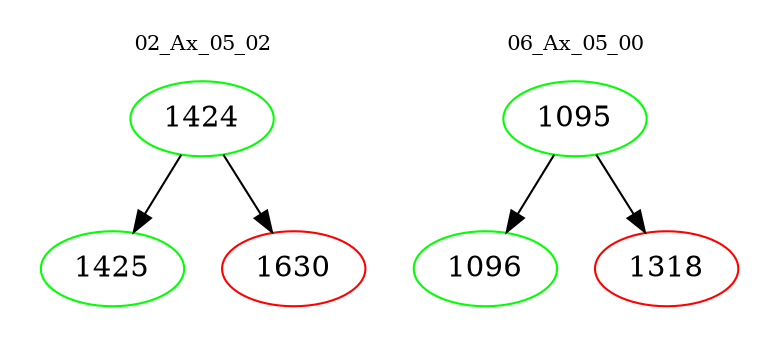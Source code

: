 digraph{
subgraph cluster_0 {
color = white
label = "02_Ax_05_02";
fontsize=10;
T0_1424 [label="1424", color="green"]
T0_1424 -> T0_1425 [color="black"]
T0_1425 [label="1425", color="green"]
T0_1424 -> T0_1630 [color="black"]
T0_1630 [label="1630", color="red"]
}
subgraph cluster_1 {
color = white
label = "06_Ax_05_00";
fontsize=10;
T1_1095 [label="1095", color="green"]
T1_1095 -> T1_1096 [color="black"]
T1_1096 [label="1096", color="green"]
T1_1095 -> T1_1318 [color="black"]
T1_1318 [label="1318", color="red"]
}
}
